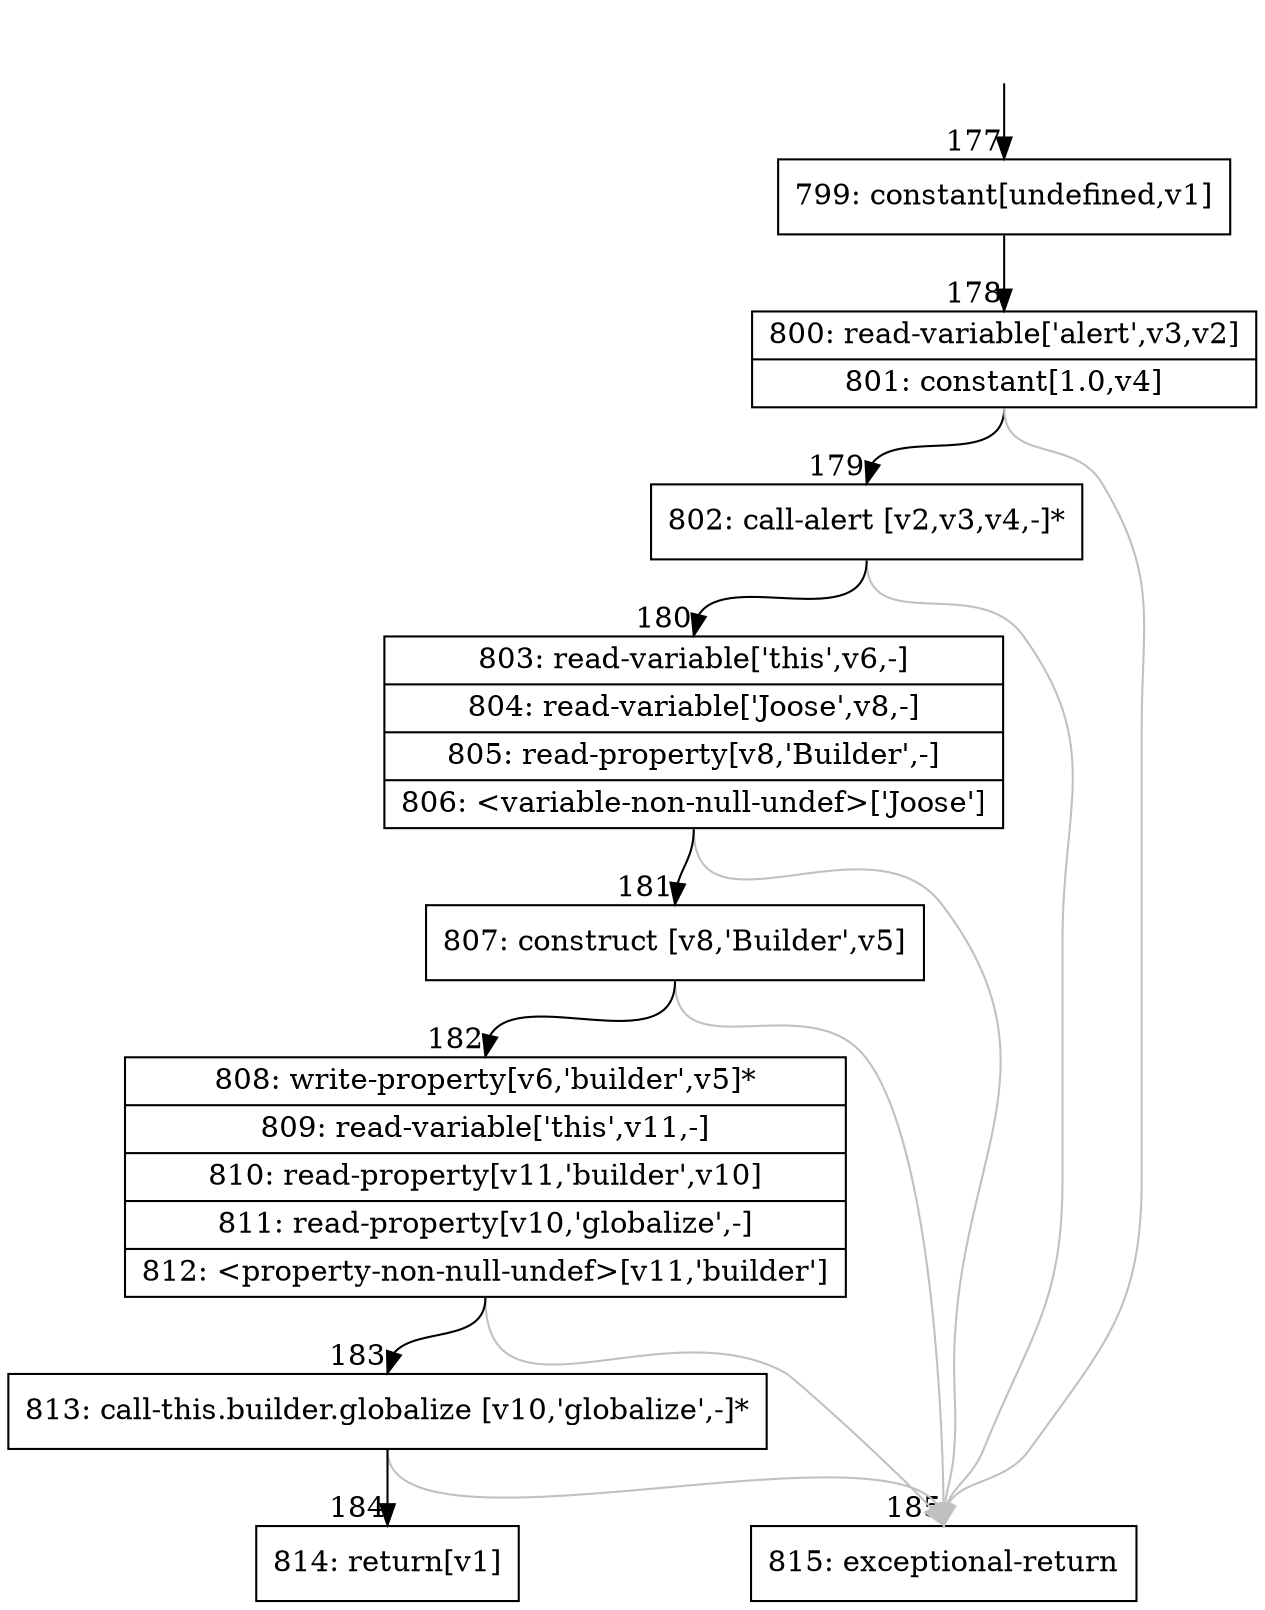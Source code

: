 digraph {
rankdir="TD"
BB_entry16[shape=none,label=""];
BB_entry16 -> BB177 [tailport=s, headport=n, headlabel="    177"]
BB177 [shape=record label="{799: constant[undefined,v1]}" ] 
BB177 -> BB178 [tailport=s, headport=n, headlabel="      178"]
BB178 [shape=record label="{800: read-variable['alert',v3,v2]|801: constant[1.0,v4]}" ] 
BB178 -> BB179 [tailport=s, headport=n, headlabel="      179"]
BB178 -> BB185 [tailport=s, headport=n, color=gray, headlabel="      185"]
BB179 [shape=record label="{802: call-alert [v2,v3,v4,-]*}" ] 
BB179 -> BB180 [tailport=s, headport=n, headlabel="      180"]
BB179 -> BB185 [tailport=s, headport=n, color=gray]
BB180 [shape=record label="{803: read-variable['this',v6,-]|804: read-variable['Joose',v8,-]|805: read-property[v8,'Builder',-]|806: \<variable-non-null-undef\>['Joose']}" ] 
BB180 -> BB181 [tailport=s, headport=n, headlabel="      181"]
BB180 -> BB185 [tailport=s, headport=n, color=gray]
BB181 [shape=record label="{807: construct [v8,'Builder',v5]}" ] 
BB181 -> BB182 [tailport=s, headport=n, headlabel="      182"]
BB181 -> BB185 [tailport=s, headport=n, color=gray]
BB182 [shape=record label="{808: write-property[v6,'builder',v5]*|809: read-variable['this',v11,-]|810: read-property[v11,'builder',v10]|811: read-property[v10,'globalize',-]|812: \<property-non-null-undef\>[v11,'builder']}" ] 
BB182 -> BB183 [tailport=s, headport=n, headlabel="      183"]
BB182 -> BB185 [tailport=s, headport=n, color=gray]
BB183 [shape=record label="{813: call-this.builder.globalize [v10,'globalize',-]*}" ] 
BB183 -> BB184 [tailport=s, headport=n, headlabel="      184"]
BB183 -> BB185 [tailport=s, headport=n, color=gray]
BB184 [shape=record label="{814: return[v1]}" ] 
BB185 [shape=record label="{815: exceptional-return}" ] 
//#$~ 123
}
